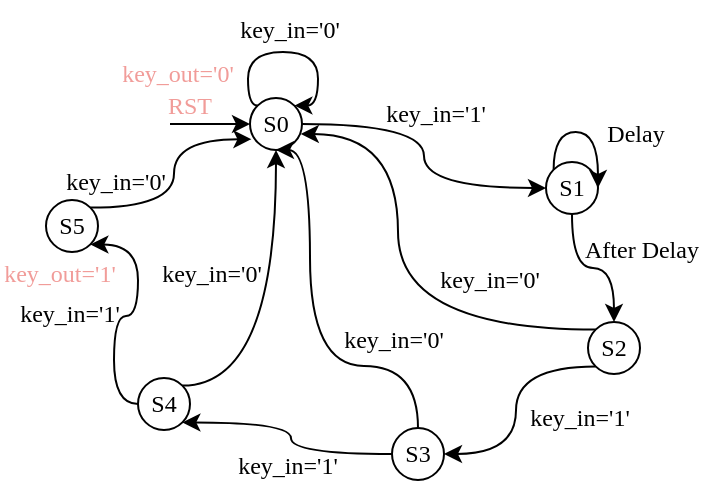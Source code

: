 <mxfile version="24.1.0" type="device">
  <diagram name="第 1 页" id="S9bskvIBxoEpcxQ6Cqrl">
    <mxGraphModel dx="592" dy="402" grid="1" gridSize="1" guides="1" tooltips="1" connect="1" arrows="1" fold="1" page="1" pageScale="1" pageWidth="827" pageHeight="1169" background="#FFFFFF" math="0" shadow="0">
      <root>
        <mxCell id="0" />
        <mxCell id="1" parent="0" />
        <mxCell id="4VzScRlAWE7EIn-lGv1M-51" style="edgeStyle=orthogonalEdgeStyle;curved=1;rounded=0;orthogonalLoop=1;jettySize=auto;html=1;exitX=1;exitY=0.5;exitDx=0;exitDy=0;entryX=0;entryY=0.5;entryDx=0;entryDy=0;" parent="1" source="4VzScRlAWE7EIn-lGv1M-2" target="4VzScRlAWE7EIn-lGv1M-46" edge="1">
          <mxGeometry relative="1" as="geometry">
            <mxPoint x="339" y="190" as="targetPoint" />
          </mxGeometry>
        </mxCell>
        <mxCell id="4VzScRlAWE7EIn-lGv1M-2" value="&lt;font face=&quot;Arial Rounded MT&quot;&gt;S0&lt;/font&gt;" style="ellipse;whiteSpace=wrap;html=1;aspect=fixed;" parent="1" vertex="1">
          <mxGeometry x="280" y="227" width="26" height="26" as="geometry" />
        </mxCell>
        <mxCell id="4VzScRlAWE7EIn-lGv1M-8" value="&lt;font face=&quot;Arial Rounded MT&quot;&gt;RST&lt;/font&gt;" style="text;html=1;align=center;verticalAlign=middle;whiteSpace=wrap;rounded=0;labelBackgroundColor=default;fontColor=#F19C99;" parent="1" vertex="1">
          <mxGeometry x="220" y="216" width="60" height="30" as="geometry" />
        </mxCell>
        <mxCell id="4VzScRlAWE7EIn-lGv1M-17" value="&lt;font face=&quot;Arial Rounded MT&quot;&gt;key_in=&#39;1&#39;&lt;/font&gt;" style="text;html=1;align=center;verticalAlign=middle;whiteSpace=wrap;rounded=0;" parent="1" vertex="1">
          <mxGeometry x="269" y="396" width="60" height="30" as="geometry" />
        </mxCell>
        <mxCell id="NqimjNZa4dbQW04QmqEf-9" style="edgeStyle=orthogonalEdgeStyle;curved=1;rounded=0;orthogonalLoop=1;jettySize=auto;html=1;exitX=0.5;exitY=1;exitDx=0;exitDy=0;entryX=0.5;entryY=0;entryDx=0;entryDy=0;" edge="1" parent="1" source="4VzScRlAWE7EIn-lGv1M-46" target="NqimjNZa4dbQW04QmqEf-8">
          <mxGeometry relative="1" as="geometry" />
        </mxCell>
        <mxCell id="4VzScRlAWE7EIn-lGv1M-46" value="&lt;font face=&quot;Arial Rounded MT&quot;&gt;S1&lt;/font&gt;" style="ellipse;whiteSpace=wrap;html=1;aspect=fixed;" parent="1" vertex="1">
          <mxGeometry x="428" y="259" width="26" height="26" as="geometry" />
        </mxCell>
        <mxCell id="NqimjNZa4dbQW04QmqEf-1" value="" style="endArrow=classic;html=1;rounded=0;entryX=0;entryY=0.5;entryDx=0;entryDy=0;" edge="1" parent="1" target="4VzScRlAWE7EIn-lGv1M-2">
          <mxGeometry width="50" height="50" relative="1" as="geometry">
            <mxPoint x="240" y="240" as="sourcePoint" />
            <mxPoint x="217" y="271" as="targetPoint" />
          </mxGeometry>
        </mxCell>
        <mxCell id="NqimjNZa4dbQW04QmqEf-4" style="edgeStyle=orthogonalEdgeStyle;curved=1;rounded=0;orthogonalLoop=1;jettySize=auto;html=1;exitX=0;exitY=0;exitDx=0;exitDy=0;entryX=1;entryY=0;entryDx=0;entryDy=0;" edge="1" parent="1" source="4VzScRlAWE7EIn-lGv1M-2" target="4VzScRlAWE7EIn-lGv1M-2">
          <mxGeometry relative="1" as="geometry">
            <Array as="points">
              <mxPoint x="279" y="231" />
              <mxPoint x="279" y="204" />
              <mxPoint x="314" y="204" />
              <mxPoint x="314" y="231" />
            </Array>
          </mxGeometry>
        </mxCell>
        <mxCell id="NqimjNZa4dbQW04QmqEf-5" value="&lt;font face=&quot;Arial Rounded MT&quot;&gt;key_in=&#39;0&#39;&lt;/font&gt;" style="text;html=1;align=center;verticalAlign=middle;whiteSpace=wrap;rounded=0;" vertex="1" parent="1">
          <mxGeometry x="270" y="178" width="60" height="30" as="geometry" />
        </mxCell>
        <mxCell id="NqimjNZa4dbQW04QmqEf-6" style="edgeStyle=orthogonalEdgeStyle;curved=1;rounded=0;orthogonalLoop=1;jettySize=auto;html=1;exitX=0;exitY=0;exitDx=0;exitDy=0;entryX=1;entryY=0.5;entryDx=0;entryDy=0;" edge="1" parent="1" source="4VzScRlAWE7EIn-lGv1M-46" target="4VzScRlAWE7EIn-lGv1M-46">
          <mxGeometry relative="1" as="geometry">
            <Array as="points">
              <mxPoint x="432" y="244" />
              <mxPoint x="454" y="244" />
            </Array>
          </mxGeometry>
        </mxCell>
        <mxCell id="NqimjNZa4dbQW04QmqEf-7" value="&lt;font face=&quot;Arial Rounded MT&quot;&gt;After Delay&lt;/font&gt;" style="text;html=1;align=center;verticalAlign=middle;whiteSpace=wrap;rounded=0;" vertex="1" parent="1">
          <mxGeometry x="446" y="288" width="60" height="30" as="geometry" />
        </mxCell>
        <mxCell id="NqimjNZa4dbQW04QmqEf-11" style="edgeStyle=orthogonalEdgeStyle;curved=1;rounded=0;orthogonalLoop=1;jettySize=auto;html=1;exitX=0;exitY=1;exitDx=0;exitDy=0;entryX=1;entryY=0.5;entryDx=0;entryDy=0;" edge="1" parent="1" source="NqimjNZa4dbQW04QmqEf-8" target="NqimjNZa4dbQW04QmqEf-10">
          <mxGeometry relative="1" as="geometry" />
        </mxCell>
        <mxCell id="NqimjNZa4dbQW04QmqEf-8" value="&lt;font face=&quot;Arial Rounded MT&quot;&gt;S2&lt;/font&gt;" style="ellipse;whiteSpace=wrap;html=1;aspect=fixed;" vertex="1" parent="1">
          <mxGeometry x="449" y="339" width="26" height="26" as="geometry" />
        </mxCell>
        <mxCell id="NqimjNZa4dbQW04QmqEf-15" style="edgeStyle=orthogonalEdgeStyle;curved=1;rounded=0;orthogonalLoop=1;jettySize=auto;html=1;exitX=0;exitY=0.5;exitDx=0;exitDy=0;entryX=1;entryY=1;entryDx=0;entryDy=0;" edge="1" parent="1" source="NqimjNZa4dbQW04QmqEf-10" target="NqimjNZa4dbQW04QmqEf-12">
          <mxGeometry relative="1" as="geometry" />
        </mxCell>
        <mxCell id="NqimjNZa4dbQW04QmqEf-20" style="edgeStyle=orthogonalEdgeStyle;curved=1;rounded=0;orthogonalLoop=1;jettySize=auto;html=1;exitX=0.5;exitY=0;exitDx=0;exitDy=0;entryX=0.5;entryY=1;entryDx=0;entryDy=0;" edge="1" parent="1" source="NqimjNZa4dbQW04QmqEf-10" target="4VzScRlAWE7EIn-lGv1M-2">
          <mxGeometry relative="1" as="geometry">
            <Array as="points">
              <mxPoint x="364" y="361" />
              <mxPoint x="310" y="361" />
              <mxPoint x="310" y="253" />
            </Array>
          </mxGeometry>
        </mxCell>
        <mxCell id="NqimjNZa4dbQW04QmqEf-10" value="&lt;font face=&quot;Arial Rounded MT&quot;&gt;S3&lt;/font&gt;" style="ellipse;whiteSpace=wrap;html=1;aspect=fixed;" vertex="1" parent="1">
          <mxGeometry x="351" y="392" width="26" height="26" as="geometry" />
        </mxCell>
        <mxCell id="NqimjNZa4dbQW04QmqEf-16" style="edgeStyle=orthogonalEdgeStyle;curved=1;rounded=0;orthogonalLoop=1;jettySize=auto;html=1;exitX=0;exitY=0.5;exitDx=0;exitDy=0;entryX=1;entryY=1;entryDx=0;entryDy=0;" edge="1" parent="1" source="NqimjNZa4dbQW04QmqEf-12" target="NqimjNZa4dbQW04QmqEf-13">
          <mxGeometry relative="1" as="geometry">
            <Array as="points">
              <mxPoint x="212" y="380" />
              <mxPoint x="212" y="336" />
              <mxPoint x="224" y="336" />
              <mxPoint x="224" y="300" />
            </Array>
          </mxGeometry>
        </mxCell>
        <mxCell id="NqimjNZa4dbQW04QmqEf-19" style="edgeStyle=orthogonalEdgeStyle;curved=1;rounded=0;orthogonalLoop=1;jettySize=auto;html=1;exitX=1;exitY=0;exitDx=0;exitDy=0;entryX=0.5;entryY=1;entryDx=0;entryDy=0;" edge="1" parent="1" source="NqimjNZa4dbQW04QmqEf-12" target="4VzScRlAWE7EIn-lGv1M-2">
          <mxGeometry relative="1" as="geometry" />
        </mxCell>
        <mxCell id="NqimjNZa4dbQW04QmqEf-12" value="&lt;font face=&quot;Arial Rounded MT&quot;&gt;S4&lt;/font&gt;" style="ellipse;whiteSpace=wrap;html=1;aspect=fixed;" vertex="1" parent="1">
          <mxGeometry x="224" y="367" width="26" height="26" as="geometry" />
        </mxCell>
        <mxCell id="NqimjNZa4dbQW04QmqEf-13" value="&lt;font face=&quot;Arial Rounded MT&quot;&gt;S5&lt;/font&gt;" style="ellipse;whiteSpace=wrap;html=1;aspect=fixed;" vertex="1" parent="1">
          <mxGeometry x="178" y="278" width="26" height="26" as="geometry" />
        </mxCell>
        <mxCell id="NqimjNZa4dbQW04QmqEf-17" style="edgeStyle=orthogonalEdgeStyle;curved=1;rounded=0;orthogonalLoop=1;jettySize=auto;html=1;exitX=1;exitY=0;exitDx=0;exitDy=0;entryX=0.027;entryY=0.792;entryDx=0;entryDy=0;entryPerimeter=0;" edge="1" parent="1" source="NqimjNZa4dbQW04QmqEf-13" target="4VzScRlAWE7EIn-lGv1M-2">
          <mxGeometry relative="1" as="geometry" />
        </mxCell>
        <mxCell id="NqimjNZa4dbQW04QmqEf-21" style="edgeStyle=orthogonalEdgeStyle;curved=1;rounded=0;orthogonalLoop=1;jettySize=auto;html=1;exitX=0;exitY=0;exitDx=0;exitDy=0;entryX=0.977;entryY=0.692;entryDx=0;entryDy=0;entryPerimeter=0;" edge="1" parent="1" source="NqimjNZa4dbQW04QmqEf-8" target="4VzScRlAWE7EIn-lGv1M-2">
          <mxGeometry relative="1" as="geometry">
            <Array as="points">
              <mxPoint x="354" y="343" />
              <mxPoint x="354" y="245" />
            </Array>
          </mxGeometry>
        </mxCell>
        <mxCell id="NqimjNZa4dbQW04QmqEf-22" value="&lt;font face=&quot;Arial Rounded MT&quot;&gt;Delay&lt;/font&gt;" style="text;html=1;align=center;verticalAlign=middle;whiteSpace=wrap;rounded=0;" vertex="1" parent="1">
          <mxGeometry x="443" y="230" width="60" height="30" as="geometry" />
        </mxCell>
        <mxCell id="NqimjNZa4dbQW04QmqEf-23" value="&lt;font face=&quot;Arial Rounded MT&quot;&gt;key_in=&#39;1&#39;&lt;/font&gt;" style="text;html=1;align=center;verticalAlign=middle;whiteSpace=wrap;rounded=0;" vertex="1" parent="1">
          <mxGeometry x="343" y="220" width="60" height="30" as="geometry" />
        </mxCell>
        <mxCell id="NqimjNZa4dbQW04QmqEf-24" value="&lt;font face=&quot;Arial Rounded MT&quot;&gt;key_in=&#39;0&#39;&lt;/font&gt;" style="text;html=1;align=center;verticalAlign=middle;whiteSpace=wrap;rounded=0;" vertex="1" parent="1">
          <mxGeometry x="370" y="303" width="60" height="30" as="geometry" />
        </mxCell>
        <mxCell id="NqimjNZa4dbQW04QmqEf-25" value="&lt;font face=&quot;Arial Rounded MT&quot;&gt;key_in=&#39;0&#39;&lt;/font&gt;" style="text;html=1;align=center;verticalAlign=middle;whiteSpace=wrap;rounded=0;" vertex="1" parent="1">
          <mxGeometry x="322" y="333" width="60" height="30" as="geometry" />
        </mxCell>
        <mxCell id="NqimjNZa4dbQW04QmqEf-26" value="&lt;font face=&quot;Arial Rounded MT&quot;&gt;key_in=&#39;0&#39;&lt;/font&gt;" style="text;html=1;align=center;verticalAlign=middle;whiteSpace=wrap;rounded=0;" vertex="1" parent="1">
          <mxGeometry x="231" y="300" width="60" height="30" as="geometry" />
        </mxCell>
        <mxCell id="NqimjNZa4dbQW04QmqEf-27" value="&lt;font face=&quot;Arial Rounded MT&quot;&gt;key_in=&#39;0&#39;&lt;/font&gt;" style="text;html=1;align=center;verticalAlign=middle;whiteSpace=wrap;rounded=0;" vertex="1" parent="1">
          <mxGeometry x="183" y="254" width="60" height="30" as="geometry" />
        </mxCell>
        <mxCell id="NqimjNZa4dbQW04QmqEf-28" value="&lt;font face=&quot;Arial Rounded MT&quot;&gt;key_in=&#39;1&#39;&lt;/font&gt;" style="text;html=1;align=center;verticalAlign=middle;whiteSpace=wrap;rounded=0;" vertex="1" parent="1">
          <mxGeometry x="415" y="372" width="60" height="30" as="geometry" />
        </mxCell>
        <mxCell id="NqimjNZa4dbQW04QmqEf-29" value="&lt;font face=&quot;Arial Rounded MT&quot;&gt;key_in=&#39;1&#39;&lt;/font&gt;" style="text;html=1;align=center;verticalAlign=middle;whiteSpace=wrap;rounded=0;" vertex="1" parent="1">
          <mxGeometry x="160" y="320" width="60" height="30" as="geometry" />
        </mxCell>
        <mxCell id="NqimjNZa4dbQW04QmqEf-30" value="&lt;font face=&quot;Arial Rounded MT&quot;&gt;key_out=&#39;1&#39;&lt;/font&gt;" style="text;html=1;align=center;verticalAlign=middle;whiteSpace=wrap;rounded=0;labelBackgroundColor=default;fontColor=#F19C99;" vertex="1" parent="1">
          <mxGeometry x="155" y="300" width="60" height="30" as="geometry" />
        </mxCell>
        <mxCell id="NqimjNZa4dbQW04QmqEf-31" value="&lt;font face=&quot;Arial Rounded MT&quot;&gt;key_out=&#39;0&#39;&lt;/font&gt;" style="text;html=1;align=center;verticalAlign=middle;whiteSpace=wrap;rounded=0;labelBackgroundColor=default;fontColor=#F19C99;" vertex="1" parent="1">
          <mxGeometry x="213.5" y="200" width="60" height="30" as="geometry" />
        </mxCell>
      </root>
    </mxGraphModel>
  </diagram>
</mxfile>
